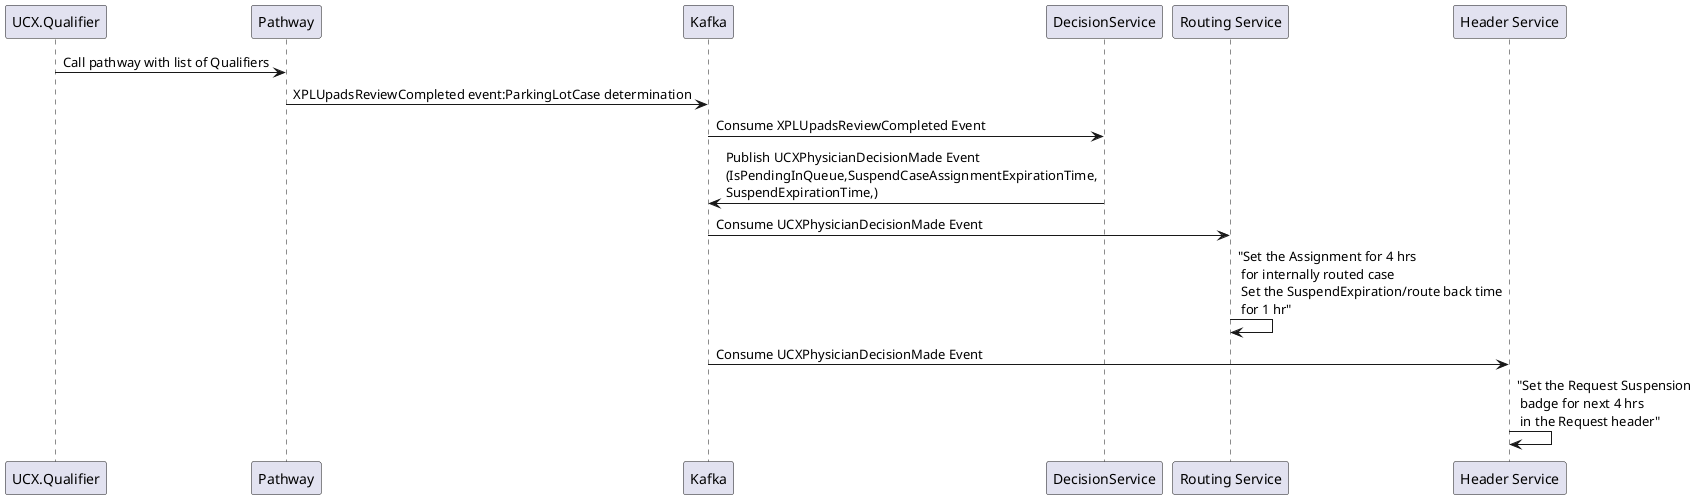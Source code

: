 @startuml
"UCX.Qualifier"->Pathway:Call pathway with list of Qualifiers
Pathway->Kafka:XPLUpadsReviewCompleted event:ParkingLotCase determination
Kafka->DecisionService:Consume XPLUpadsReviewCompleted Event
DecisionService->Kafka:Publish UCXPhysicianDecisionMade Event\n(IsPendingInQueue,SuspendCaseAssignmentExpirationTime,\nSuspendExpirationTime,)
Kafka->"Routing Service" : Consume UCXPhysicianDecisionMade Event

"Routing Service"->"Routing Service":"Set the Assignment for 4 hrs\n for internally routed case\n Set the SuspendExpiration/route back time\n for 1 hr"
Kafka->"Header Service" : Consume UCXPhysicianDecisionMade Event

"Header Service"->"Header Service":"Set the Request Suspension \n badge for next 4 hrs \n in the Request header"
@enduml